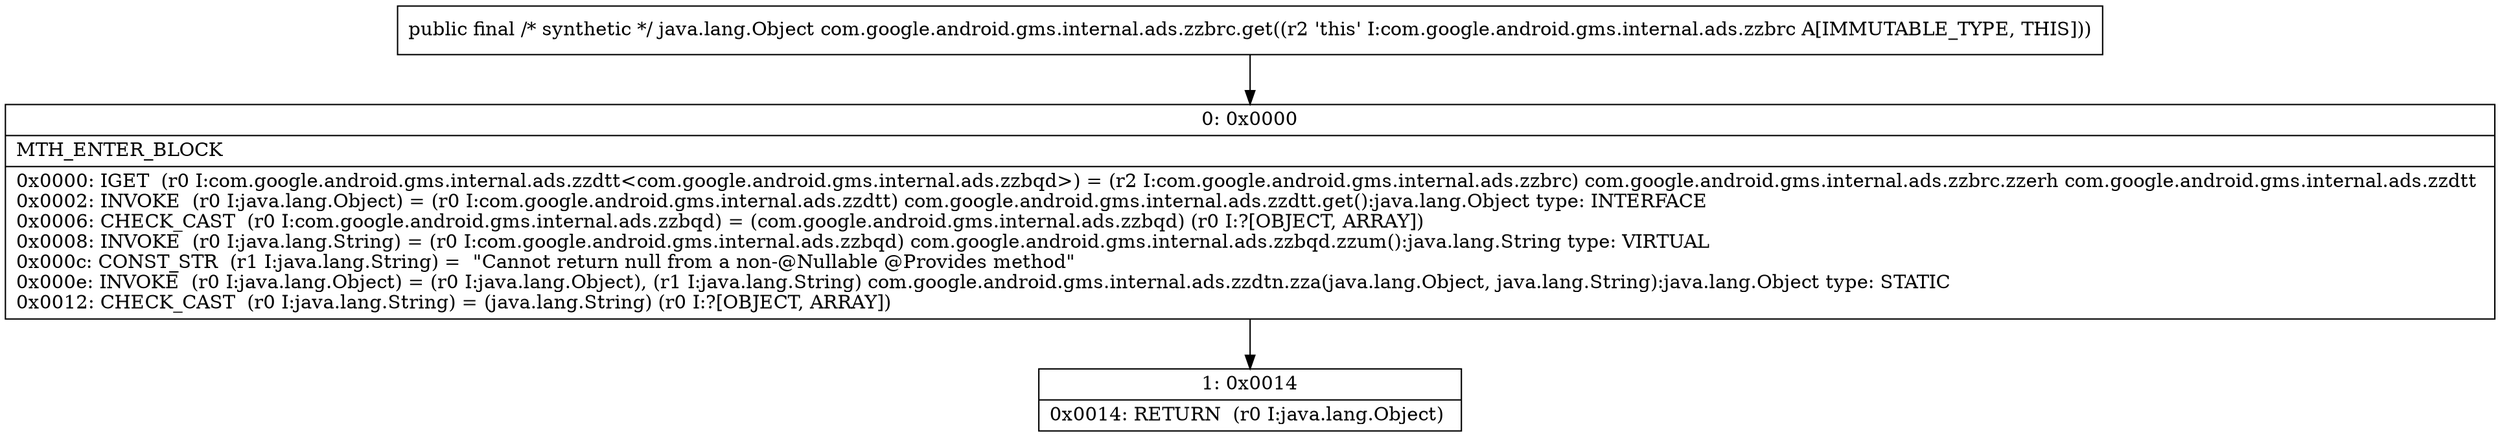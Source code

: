 digraph "CFG forcom.google.android.gms.internal.ads.zzbrc.get()Ljava\/lang\/Object;" {
Node_0 [shape=record,label="{0\:\ 0x0000|MTH_ENTER_BLOCK\l|0x0000: IGET  (r0 I:com.google.android.gms.internal.ads.zzdtt\<com.google.android.gms.internal.ads.zzbqd\>) = (r2 I:com.google.android.gms.internal.ads.zzbrc) com.google.android.gms.internal.ads.zzbrc.zzerh com.google.android.gms.internal.ads.zzdtt \l0x0002: INVOKE  (r0 I:java.lang.Object) = (r0 I:com.google.android.gms.internal.ads.zzdtt) com.google.android.gms.internal.ads.zzdtt.get():java.lang.Object type: INTERFACE \l0x0006: CHECK_CAST  (r0 I:com.google.android.gms.internal.ads.zzbqd) = (com.google.android.gms.internal.ads.zzbqd) (r0 I:?[OBJECT, ARRAY]) \l0x0008: INVOKE  (r0 I:java.lang.String) = (r0 I:com.google.android.gms.internal.ads.zzbqd) com.google.android.gms.internal.ads.zzbqd.zzum():java.lang.String type: VIRTUAL \l0x000c: CONST_STR  (r1 I:java.lang.String) =  \"Cannot return null from a non\-@Nullable @Provides method\" \l0x000e: INVOKE  (r0 I:java.lang.Object) = (r0 I:java.lang.Object), (r1 I:java.lang.String) com.google.android.gms.internal.ads.zzdtn.zza(java.lang.Object, java.lang.String):java.lang.Object type: STATIC \l0x0012: CHECK_CAST  (r0 I:java.lang.String) = (java.lang.String) (r0 I:?[OBJECT, ARRAY]) \l}"];
Node_1 [shape=record,label="{1\:\ 0x0014|0x0014: RETURN  (r0 I:java.lang.Object) \l}"];
MethodNode[shape=record,label="{public final \/* synthetic *\/ java.lang.Object com.google.android.gms.internal.ads.zzbrc.get((r2 'this' I:com.google.android.gms.internal.ads.zzbrc A[IMMUTABLE_TYPE, THIS])) }"];
MethodNode -> Node_0;
Node_0 -> Node_1;
}


